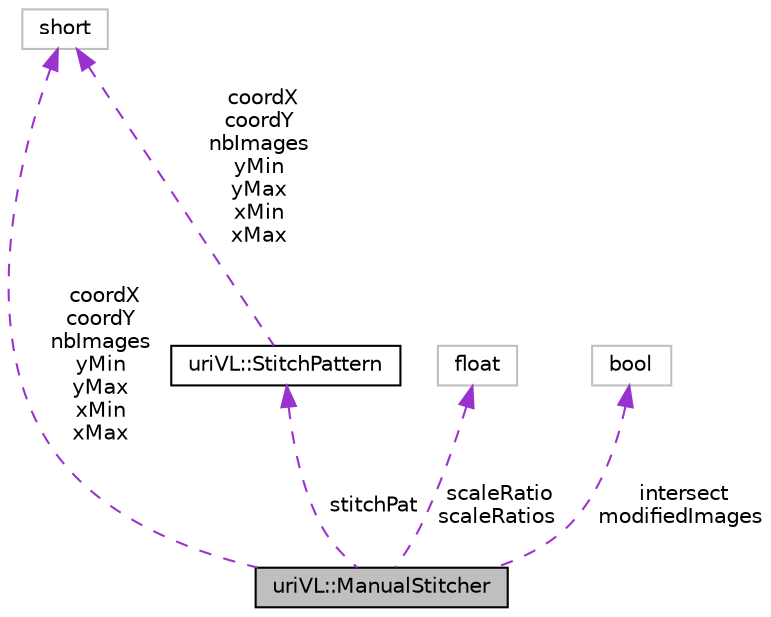 digraph "uriVL::ManualStitcher"
{
  edge [fontname="Helvetica",fontsize="10",labelfontname="Helvetica",labelfontsize="10"];
  node [fontname="Helvetica",fontsize="10",shape=record];
  Node1 [label="uriVL::ManualStitcher",height=0.2,width=0.4,color="black", fillcolor="grey75", style="filled", fontcolor="black"];
  Node2 -> Node1 [dir="back",color="darkorchid3",fontsize="10",style="dashed",label=" stitchPat" ,fontname="Helvetica"];
  Node2 [label="uriVL::StitchPattern",height=0.2,width=0.4,color="black", fillcolor="white", style="filled",URL="$structuriVL_1_1StitchPattern.html"];
  Node3 -> Node2 [dir="back",color="darkorchid3",fontsize="10",style="dashed",label=" coordX\ncoordY\nnbImages\nyMin\nyMax\nxMin\nxMax" ,fontname="Helvetica"];
  Node3 [label="short",height=0.2,width=0.4,color="grey75", fillcolor="white", style="filled"];
  Node4 -> Node1 [dir="back",color="darkorchid3",fontsize="10",style="dashed",label=" scaleRatio\nscaleRatios" ,fontname="Helvetica"];
  Node4 [label="float",height=0.2,width=0.4,color="grey75", fillcolor="white", style="filled"];
  Node3 -> Node1 [dir="back",color="darkorchid3",fontsize="10",style="dashed",label=" coordX\ncoordY\nnbImages\nyMin\nyMax\nxMin\nxMax" ,fontname="Helvetica"];
  Node5 -> Node1 [dir="back",color="darkorchid3",fontsize="10",style="dashed",label=" intersect\nmodifiedImages" ,fontname="Helvetica"];
  Node5 [label="bool",height=0.2,width=0.4,color="grey75", fillcolor="white", style="filled"];
}
